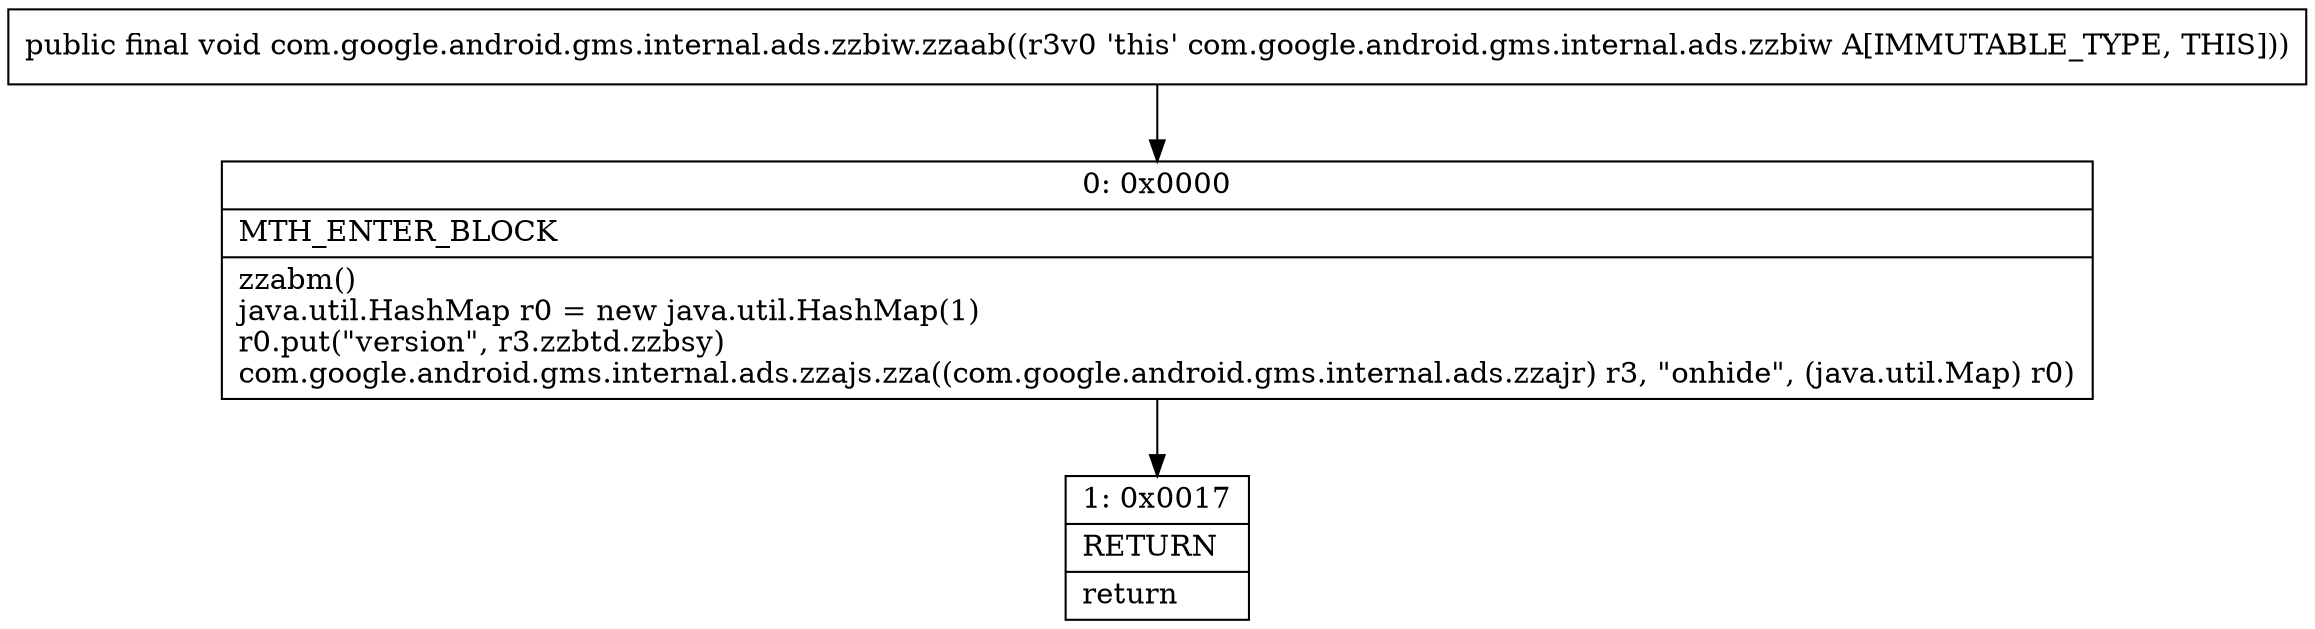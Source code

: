 digraph "CFG forcom.google.android.gms.internal.ads.zzbiw.zzaab()V" {
Node_0 [shape=record,label="{0\:\ 0x0000|MTH_ENTER_BLOCK\l|zzabm()\ljava.util.HashMap r0 = new java.util.HashMap(1)\lr0.put(\"version\", r3.zzbtd.zzbsy)\lcom.google.android.gms.internal.ads.zzajs.zza((com.google.android.gms.internal.ads.zzajr) r3, \"onhide\", (java.util.Map) r0)\l}"];
Node_1 [shape=record,label="{1\:\ 0x0017|RETURN\l|return\l}"];
MethodNode[shape=record,label="{public final void com.google.android.gms.internal.ads.zzbiw.zzaab((r3v0 'this' com.google.android.gms.internal.ads.zzbiw A[IMMUTABLE_TYPE, THIS])) }"];
MethodNode -> Node_0;
Node_0 -> Node_1;
}

